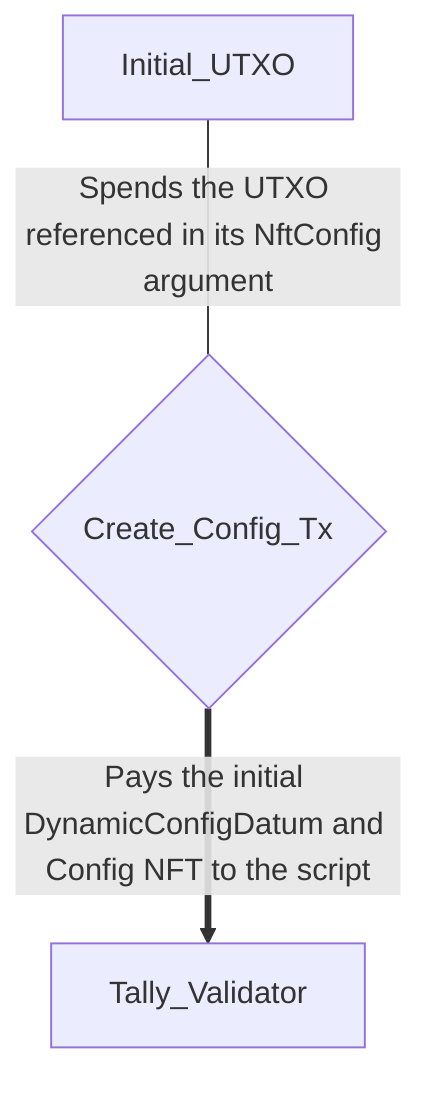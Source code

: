 flowchart TD
    A[Initial_UTXO]
    B{Create_Config_Tx}
    A--"` Spends the UTXO referenced in its NftConfig argument`"---B
    B ==>|"`Pays the initial DynamicConfigDatum and Config NFT to the script`"| E[Tally_Validator]